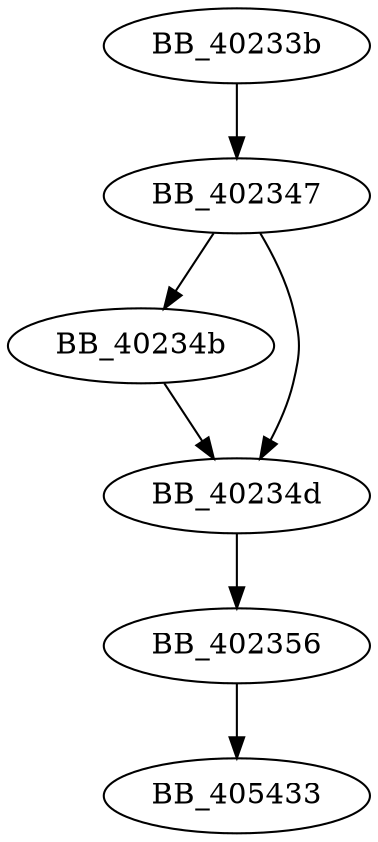 DiGraph __purecall{
BB_40233b->BB_402347
BB_402347->BB_40234b
BB_402347->BB_40234d
BB_40234b->BB_40234d
BB_40234d->BB_402356
BB_402356->BB_405433
}
